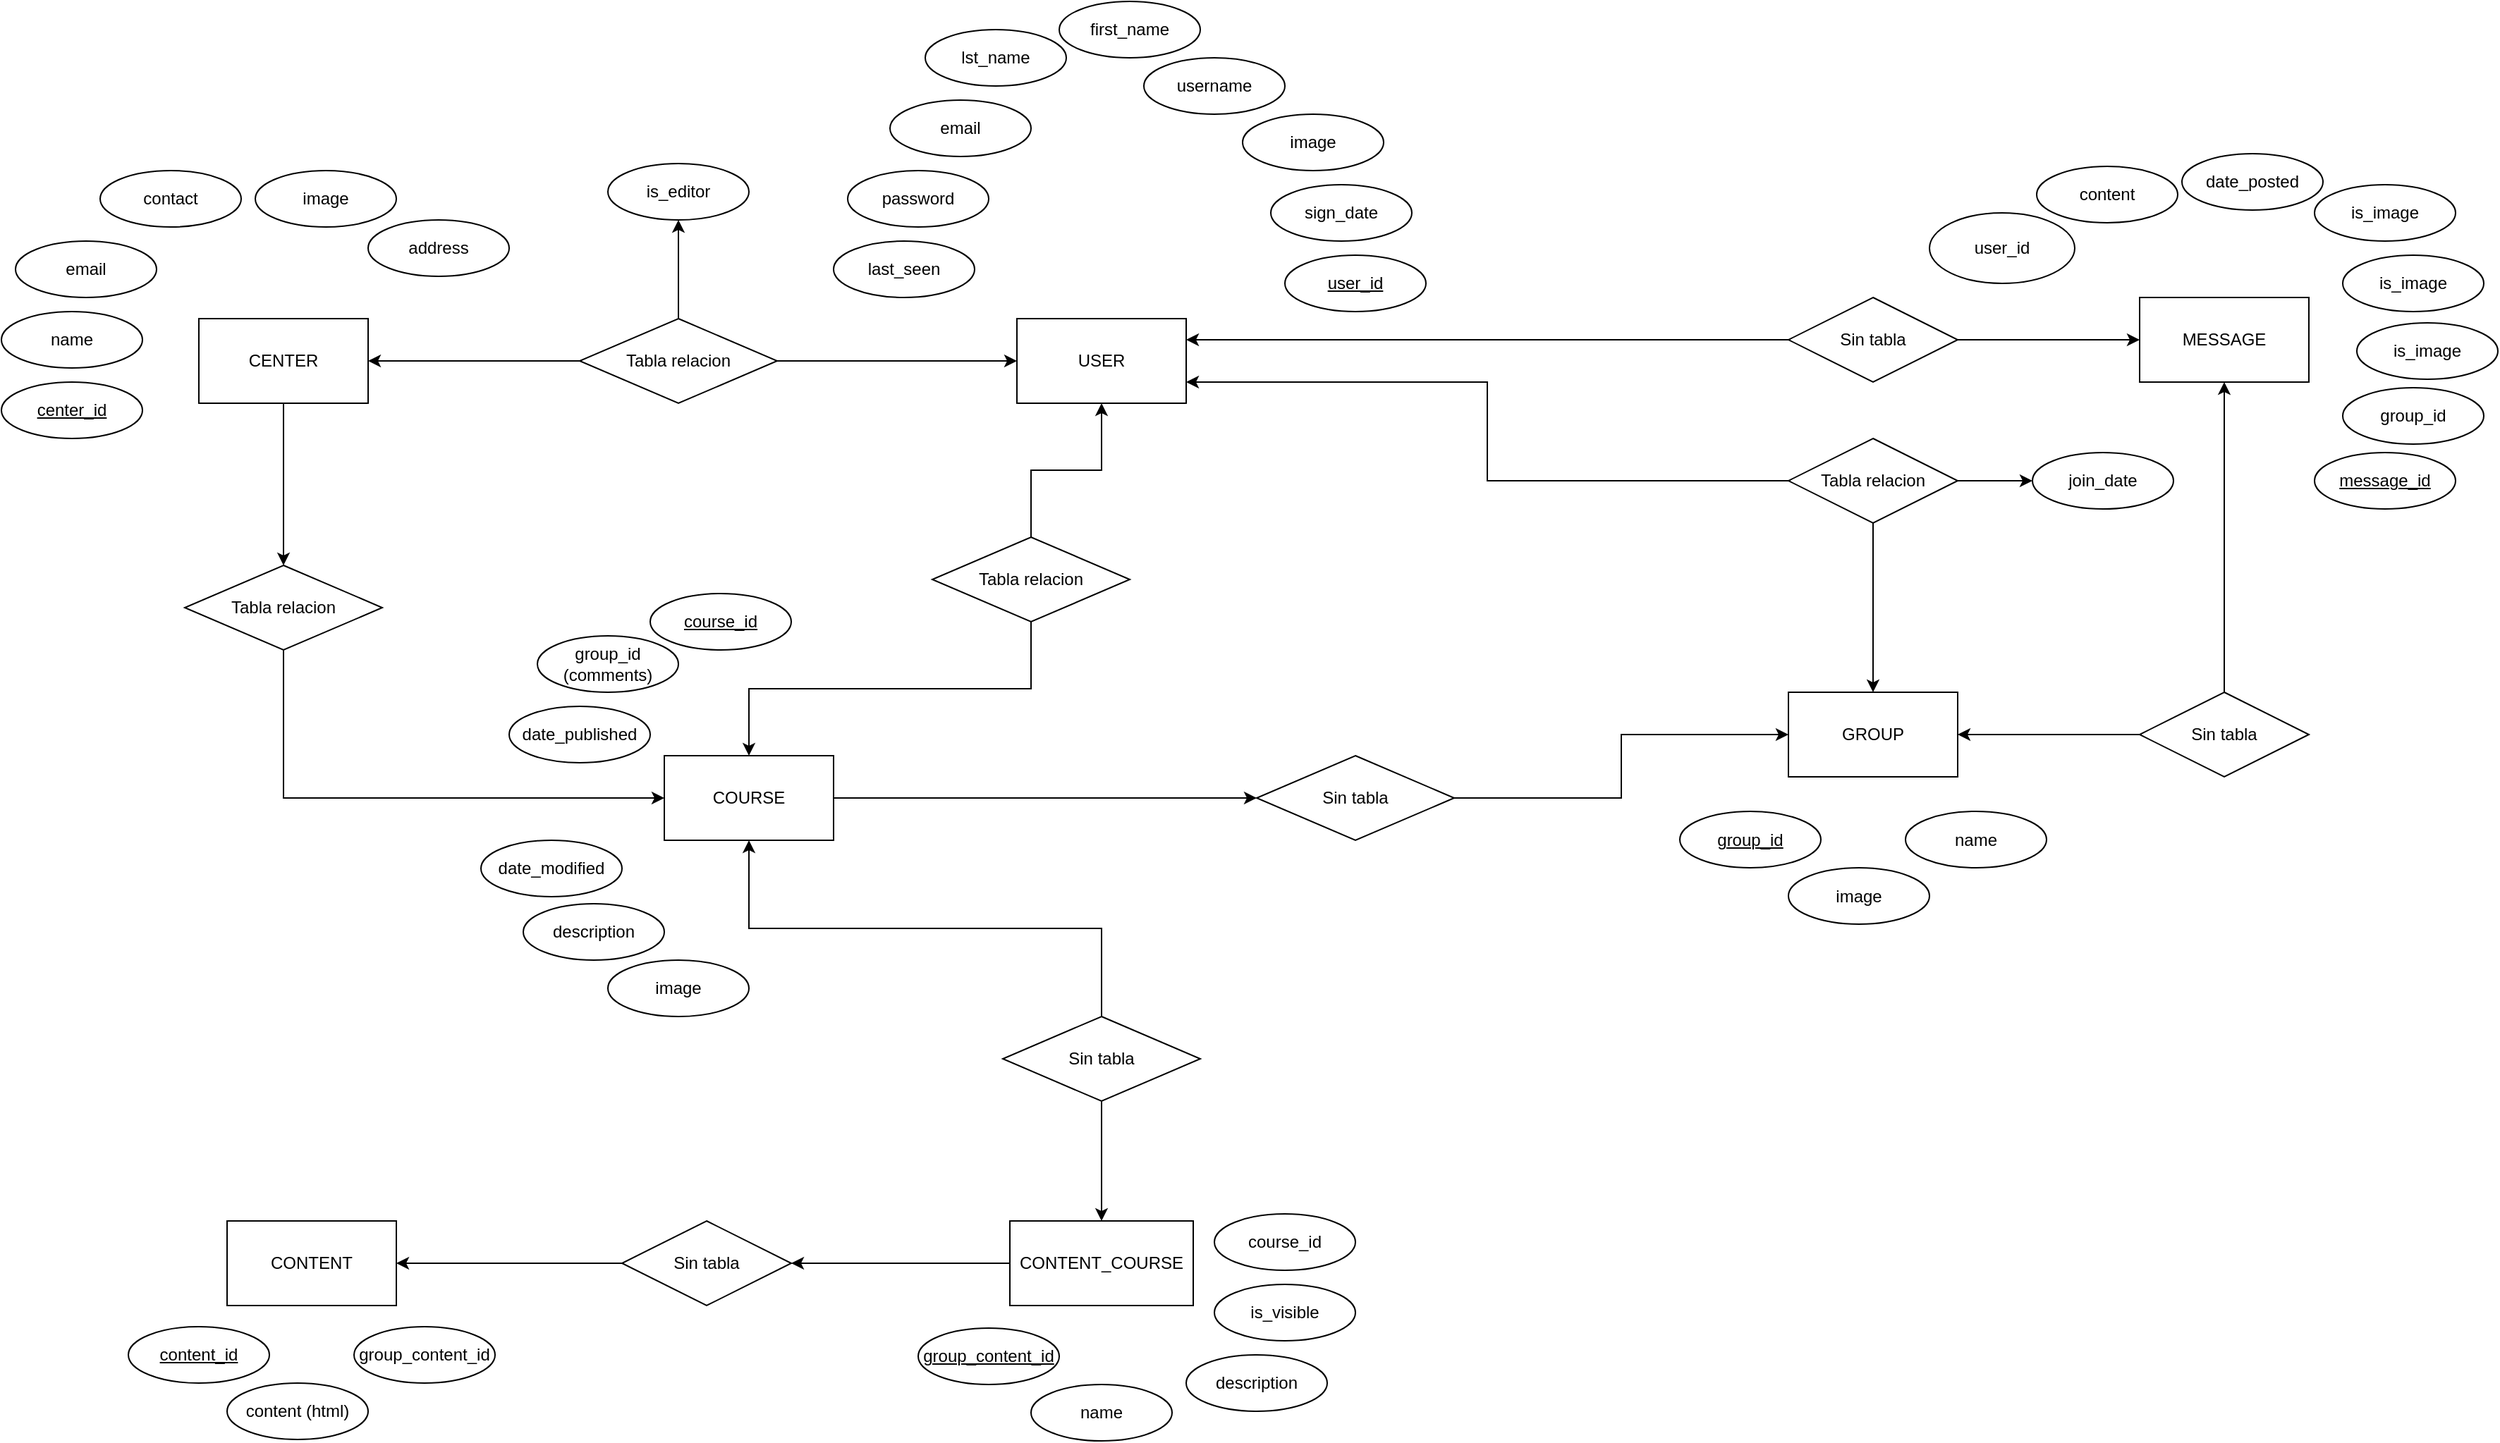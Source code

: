 <mxfile version="20.8.16" type="device"><diagram id="NBzacbD4UeQQIRyiop3C" name="Página-1"><mxGraphModel dx="1748" dy="1212" grid="1" gridSize="10" guides="1" tooltips="1" connect="1" arrows="1" fold="1" page="1" pageScale="1" pageWidth="827" pageHeight="1169" math="0" shadow="0"><root><mxCell id="0"/><mxCell id="1" parent="0"/><mxCell id="rsGadWblDq91vnCdEyKO-128" value="GROUP" style="rounded=0;whiteSpace=wrap;html=1;" vertex="1" parent="1"><mxGeometry x="2767" y="850" width="120" height="60" as="geometry"/></mxCell><mxCell id="rsGadWblDq91vnCdEyKO-129" value="MESSAGE" style="rounded=0;whiteSpace=wrap;html=1;" vertex="1" parent="1"><mxGeometry x="3016" y="570" width="120" height="60" as="geometry"/></mxCell><mxCell id="rsGadWblDq91vnCdEyKO-130" value="user_id" style="ellipse;whiteSpace=wrap;html=1;align=center;" vertex="1" parent="1"><mxGeometry x="2867" y="510" width="103" height="50" as="geometry"/></mxCell><mxCell id="rsGadWblDq91vnCdEyKO-131" value="image" style="ellipse;whiteSpace=wrap;html=1;align=center;" vertex="1" parent="1"><mxGeometry x="2767" y="974.5" width="100" height="40" as="geometry"/></mxCell><mxCell id="rsGadWblDq91vnCdEyKO-132" value="group_id" style="ellipse;whiteSpace=wrap;html=1;align=center;fontStyle=4;" vertex="1" parent="1"><mxGeometry x="2690" y="934.5" width="100" height="40" as="geometry"/></mxCell><mxCell id="rsGadWblDq91vnCdEyKO-133" value="message_id" style="ellipse;whiteSpace=wrap;html=1;align=center;fontStyle=4;" vertex="1" parent="1"><mxGeometry x="3140" y="680" width="100" height="40" as="geometry"/></mxCell><mxCell id="rsGadWblDq91vnCdEyKO-134" value="group_id" style="ellipse;whiteSpace=wrap;html=1;align=center;" vertex="1" parent="1"><mxGeometry x="3160" y="634" width="100" height="40" as="geometry"/></mxCell><mxCell id="rsGadWblDq91vnCdEyKO-135" value="content" style="ellipse;whiteSpace=wrap;html=1;align=center;" vertex="1" parent="1"><mxGeometry x="2943" y="477" width="100" height="40" as="geometry"/></mxCell><mxCell id="rsGadWblDq91vnCdEyKO-136" value="is_image" style="ellipse;whiteSpace=wrap;html=1;align=center;" vertex="1" parent="1"><mxGeometry x="3140" y="490" width="100" height="40" as="geometry"/></mxCell><mxCell id="rsGadWblDq91vnCdEyKO-137" value="name" style="ellipse;whiteSpace=wrap;html=1;align=center;" vertex="1" parent="1"><mxGeometry x="2850" y="934.5" width="100" height="40" as="geometry"/></mxCell><mxCell id="rsGadWblDq91vnCdEyKO-138" style="edgeStyle=orthogonalEdgeStyle;rounded=0;orthogonalLoop=1;jettySize=auto;html=1;entryX=0;entryY=0.5;entryDx=0;entryDy=0;" edge="1" parent="1" source="rsGadWblDq91vnCdEyKO-139" target="rsGadWblDq91vnCdEyKO-129"><mxGeometry relative="1" as="geometry"/></mxCell><mxCell id="rsGadWblDq91vnCdEyKO-190" style="edgeStyle=orthogonalEdgeStyle;rounded=0;orthogonalLoop=1;jettySize=auto;html=1;exitX=0;exitY=0.5;exitDx=0;exitDy=0;entryX=1;entryY=0.25;entryDx=0;entryDy=0;" edge="1" parent="1" source="rsGadWblDq91vnCdEyKO-139" target="rsGadWblDq91vnCdEyKO-153"><mxGeometry relative="1" as="geometry"/></mxCell><mxCell id="rsGadWblDq91vnCdEyKO-139" value="Sin tabla" style="shape=rhombus;perimeter=rhombusPerimeter;whiteSpace=wrap;html=1;align=center;" vertex="1" parent="1"><mxGeometry x="2767" y="570" width="120" height="60" as="geometry"/></mxCell><mxCell id="rsGadWblDq91vnCdEyKO-140" style="edgeStyle=orthogonalEdgeStyle;rounded=0;orthogonalLoop=1;jettySize=auto;html=1;exitX=0.5;exitY=1;exitDx=0;exitDy=0;entryX=0.5;entryY=0;entryDx=0;entryDy=0;" edge="1" parent="1" source="rsGadWblDq91vnCdEyKO-142" target="rsGadWblDq91vnCdEyKO-128"><mxGeometry relative="1" as="geometry"/></mxCell><mxCell id="rsGadWblDq91vnCdEyKO-141" style="edgeStyle=orthogonalEdgeStyle;rounded=0;orthogonalLoop=1;jettySize=auto;html=1;entryX=0;entryY=0.5;entryDx=0;entryDy=0;" edge="1" parent="1" source="rsGadWblDq91vnCdEyKO-142" target="rsGadWblDq91vnCdEyKO-149"><mxGeometry relative="1" as="geometry"/></mxCell><mxCell id="rsGadWblDq91vnCdEyKO-191" style="edgeStyle=orthogonalEdgeStyle;rounded=0;orthogonalLoop=1;jettySize=auto;html=1;entryX=1;entryY=0.75;entryDx=0;entryDy=0;" edge="1" parent="1" source="rsGadWblDq91vnCdEyKO-142" target="rsGadWblDq91vnCdEyKO-153"><mxGeometry relative="1" as="geometry"/></mxCell><mxCell id="rsGadWblDq91vnCdEyKO-142" value="Tabla relacion" style="shape=rhombus;perimeter=rhombusPerimeter;whiteSpace=wrap;html=1;align=center;" vertex="1" parent="1"><mxGeometry x="2767" y="670" width="120" height="60" as="geometry"/></mxCell><mxCell id="rsGadWblDq91vnCdEyKO-143" style="edgeStyle=orthogonalEdgeStyle;rounded=0;orthogonalLoop=1;jettySize=auto;html=1;entryX=1;entryY=0.5;entryDx=0;entryDy=0;" edge="1" parent="1" source="rsGadWblDq91vnCdEyKO-145" target="rsGadWblDq91vnCdEyKO-128"><mxGeometry relative="1" as="geometry"/></mxCell><mxCell id="rsGadWblDq91vnCdEyKO-144" style="edgeStyle=orthogonalEdgeStyle;rounded=0;orthogonalLoop=1;jettySize=auto;html=1;entryX=0.5;entryY=1;entryDx=0;entryDy=0;" edge="1" parent="1" source="rsGadWblDq91vnCdEyKO-145" target="rsGadWblDq91vnCdEyKO-129"><mxGeometry relative="1" as="geometry"/></mxCell><mxCell id="rsGadWblDq91vnCdEyKO-145" value="Sin tabla" style="shape=rhombus;perimeter=rhombusPerimeter;whiteSpace=wrap;html=1;align=center;" vertex="1" parent="1"><mxGeometry x="3016" y="850" width="120" height="60" as="geometry"/></mxCell><mxCell id="rsGadWblDq91vnCdEyKO-146" value="is_image" style="ellipse;whiteSpace=wrap;html=1;align=center;" vertex="1" parent="1"><mxGeometry x="3170" y="588" width="100" height="40" as="geometry"/></mxCell><mxCell id="rsGadWblDq91vnCdEyKO-147" value="is_image" style="ellipse;whiteSpace=wrap;html=1;align=center;" vertex="1" parent="1"><mxGeometry x="3160" y="540" width="100" height="40" as="geometry"/></mxCell><mxCell id="rsGadWblDq91vnCdEyKO-148" value="date_posted" style="ellipse;whiteSpace=wrap;html=1;align=center;" vertex="1" parent="1"><mxGeometry x="3046" y="468" width="100" height="40" as="geometry"/></mxCell><mxCell id="rsGadWblDq91vnCdEyKO-149" value="join_date" style="ellipse;whiteSpace=wrap;html=1;align=center;" vertex="1" parent="1"><mxGeometry x="2940" y="680" width="100" height="40" as="geometry"/></mxCell><mxCell id="rsGadWblDq91vnCdEyKO-153" value="USER" style="rounded=0;whiteSpace=wrap;html=1;" vertex="1" parent="1"><mxGeometry x="2220" y="585" width="120" height="60" as="geometry"/></mxCell><mxCell id="rsGadWblDq91vnCdEyKO-154" style="edgeStyle=orthogonalEdgeStyle;rounded=0;orthogonalLoop=1;jettySize=auto;html=1;exitX=0;exitY=0.5;exitDx=0;exitDy=0;entryX=1;entryY=0.5;entryDx=0;entryDy=0;" edge="1" parent="1" source="rsGadWblDq91vnCdEyKO-155" target="rsGadWblDq91vnCdEyKO-165"><mxGeometry relative="1" as="geometry"/></mxCell><mxCell id="rsGadWblDq91vnCdEyKO-155" value="CONTENT_COURSE" style="rounded=0;whiteSpace=wrap;html=1;" vertex="1" parent="1"><mxGeometry x="2215" y="1225" width="130" height="60" as="geometry"/></mxCell><mxCell id="rsGadWblDq91vnCdEyKO-156" value="password" style="ellipse;whiteSpace=wrap;html=1;align=center;" vertex="1" parent="1"><mxGeometry x="2100" y="480" width="100" height="40" as="geometry"/></mxCell><mxCell id="rsGadWblDq91vnCdEyKO-157" value="email" style="ellipse;whiteSpace=wrap;html=1;align=center;" vertex="1" parent="1"><mxGeometry x="2130" y="430" width="100" height="40" as="geometry"/></mxCell><mxCell id="rsGadWblDq91vnCdEyKO-158" value="username" style="ellipse;whiteSpace=wrap;html=1;align=center;" vertex="1" parent="1"><mxGeometry x="2310" y="400" width="100" height="40" as="geometry"/></mxCell><mxCell id="rsGadWblDq91vnCdEyKO-159" value="sign_date" style="ellipse;whiteSpace=wrap;html=1;align=center;" vertex="1" parent="1"><mxGeometry x="2400" y="490" width="100" height="40" as="geometry"/></mxCell><mxCell id="rsGadWblDq91vnCdEyKO-160" value="CONTENT" style="rounded=0;whiteSpace=wrap;html=1;" vertex="1" parent="1"><mxGeometry x="1660" y="1225" width="120" height="60" as="geometry"/></mxCell><mxCell id="rsGadWblDq91vnCdEyKO-161" value="user_id" style="ellipse;whiteSpace=wrap;html=1;align=center;fontStyle=4;" vertex="1" parent="1"><mxGeometry x="2410" y="540" width="100" height="40" as="geometry"/></mxCell><mxCell id="rsGadWblDq91vnCdEyKO-162" value="group_content_id" style="ellipse;whiteSpace=wrap;html=1;align=center;fontStyle=4;" vertex="1" parent="1"><mxGeometry x="2150" y="1301" width="100" height="40" as="geometry"/></mxCell><mxCell id="rsGadWblDq91vnCdEyKO-163" value="content_id" style="ellipse;whiteSpace=wrap;html=1;align=center;fontStyle=4;" vertex="1" parent="1"><mxGeometry x="1590" y="1300" width="100" height="40" as="geometry"/></mxCell><mxCell id="rsGadWblDq91vnCdEyKO-164" style="edgeStyle=orthogonalEdgeStyle;rounded=0;orthogonalLoop=1;jettySize=auto;html=1;entryX=1;entryY=0.5;entryDx=0;entryDy=0;" edge="1" parent="1" source="rsGadWblDq91vnCdEyKO-165" target="rsGadWblDq91vnCdEyKO-160"><mxGeometry relative="1" as="geometry"/></mxCell><mxCell id="rsGadWblDq91vnCdEyKO-165" value="Sin tabla" style="shape=rhombus;perimeter=rhombusPerimeter;whiteSpace=wrap;html=1;align=center;" vertex="1" parent="1"><mxGeometry x="1940" y="1225" width="120" height="60" as="geometry"/></mxCell><mxCell id="rsGadWblDq91vnCdEyKO-166" value="content (html)" style="ellipse;whiteSpace=wrap;html=1;align=center;" vertex="1" parent="1"><mxGeometry x="1660" y="1340" width="100" height="40" as="geometry"/></mxCell><mxCell id="rsGadWblDq91vnCdEyKO-167" style="edgeStyle=orthogonalEdgeStyle;rounded=0;orthogonalLoop=1;jettySize=auto;html=1;exitX=1;exitY=0.5;exitDx=0;exitDy=0;entryX=0;entryY=0.5;entryDx=0;entryDy=0;" edge="1" parent="1" source="rsGadWblDq91vnCdEyKO-168" target="rsGadWblDq91vnCdEyKO-181"><mxGeometry relative="1" as="geometry"/></mxCell><mxCell id="rsGadWblDq91vnCdEyKO-168" value="COURSE" style="rounded=0;whiteSpace=wrap;html=1;" vertex="1" parent="1"><mxGeometry x="1970" y="895" width="120" height="60" as="geometry"/></mxCell><mxCell id="rsGadWblDq91vnCdEyKO-169" style="edgeStyle=orthogonalEdgeStyle;rounded=0;orthogonalLoop=1;jettySize=auto;html=1;exitX=0.5;exitY=1;exitDx=0;exitDy=0;entryX=0.5;entryY=0;entryDx=0;entryDy=0;" edge="1" parent="1" source="rsGadWblDq91vnCdEyKO-171" target="rsGadWblDq91vnCdEyKO-168"><mxGeometry relative="1" as="geometry"/></mxCell><mxCell id="rsGadWblDq91vnCdEyKO-170" style="edgeStyle=orthogonalEdgeStyle;rounded=0;orthogonalLoop=1;jettySize=auto;html=1;exitX=0.5;exitY=0;exitDx=0;exitDy=0;entryX=0.5;entryY=1;entryDx=0;entryDy=0;" edge="1" parent="1" source="rsGadWblDq91vnCdEyKO-171" target="rsGadWblDq91vnCdEyKO-153"><mxGeometry relative="1" as="geometry"/></mxCell><mxCell id="rsGadWblDq91vnCdEyKO-171" value="Tabla relacion" style="shape=rhombus;perimeter=rhombusPerimeter;whiteSpace=wrap;html=1;align=center;" vertex="1" parent="1"><mxGeometry x="2160" y="740" width="140" height="60" as="geometry"/></mxCell><mxCell id="rsGadWblDq91vnCdEyKO-172" style="edgeStyle=orthogonalEdgeStyle;rounded=0;orthogonalLoop=1;jettySize=auto;html=1;exitX=0.5;exitY=1;exitDx=0;exitDy=0;entryX=0.5;entryY=0;entryDx=0;entryDy=0;" edge="1" parent="1" source="rsGadWblDq91vnCdEyKO-174" target="rsGadWblDq91vnCdEyKO-155"><mxGeometry relative="1" as="geometry"/></mxCell><mxCell id="rsGadWblDq91vnCdEyKO-173" style="edgeStyle=orthogonalEdgeStyle;rounded=0;orthogonalLoop=1;jettySize=auto;html=1;exitX=0.5;exitY=0;exitDx=0;exitDy=0;entryX=0.5;entryY=1;entryDx=0;entryDy=0;" edge="1" parent="1" source="rsGadWblDq91vnCdEyKO-174" target="rsGadWblDq91vnCdEyKO-168"><mxGeometry relative="1" as="geometry"/></mxCell><mxCell id="rsGadWblDq91vnCdEyKO-174" value="Sin tabla" style="shape=rhombus;perimeter=rhombusPerimeter;whiteSpace=wrap;html=1;align=center;" vertex="1" parent="1"><mxGeometry x="2210" y="1080" width="140" height="60" as="geometry"/></mxCell><mxCell id="rsGadWblDq91vnCdEyKO-175" value="name" style="ellipse;whiteSpace=wrap;html=1;align=center;" vertex="1" parent="1"><mxGeometry x="2230" y="1341" width="100" height="40" as="geometry"/></mxCell><mxCell id="rsGadWblDq91vnCdEyKO-176" value="description" style="ellipse;whiteSpace=wrap;html=1;align=center;" vertex="1" parent="1"><mxGeometry x="2340" y="1320" width="100" height="40" as="geometry"/></mxCell><mxCell id="rsGadWblDq91vnCdEyKO-177" value="course_id" style="ellipse;whiteSpace=wrap;html=1;align=center;fontStyle=4;" vertex="1" parent="1"><mxGeometry x="1960" y="780" width="100" height="40" as="geometry"/></mxCell><mxCell id="rsGadWblDq91vnCdEyKO-178" value="date_modified" style="ellipse;whiteSpace=wrap;html=1;align=center;" vertex="1" parent="1"><mxGeometry x="1840" y="955" width="100" height="40" as="geometry"/></mxCell><mxCell id="rsGadWblDq91vnCdEyKO-179" value="date_published" style="ellipse;whiteSpace=wrap;html=1;align=center;" vertex="1" parent="1"><mxGeometry x="1860" y="860" width="100" height="40" as="geometry"/></mxCell><mxCell id="rsGadWblDq91vnCdEyKO-180" value="group_id (comments)" style="ellipse;whiteSpace=wrap;html=1;align=center;" vertex="1" parent="1"><mxGeometry x="1880" y="810" width="100" height="40" as="geometry"/></mxCell><mxCell id="rsGadWblDq91vnCdEyKO-192" style="edgeStyle=orthogonalEdgeStyle;rounded=0;orthogonalLoop=1;jettySize=auto;html=1;entryX=0;entryY=0.5;entryDx=0;entryDy=0;" edge="1" parent="1" source="rsGadWblDq91vnCdEyKO-181" target="rsGadWblDq91vnCdEyKO-128"><mxGeometry relative="1" as="geometry"/></mxCell><mxCell id="rsGadWblDq91vnCdEyKO-181" value="Sin tabla" style="shape=rhombus;perimeter=rhombusPerimeter;whiteSpace=wrap;html=1;align=center;" vertex="1" parent="1"><mxGeometry x="2390" y="895" width="140" height="60" as="geometry"/></mxCell><mxCell id="rsGadWblDq91vnCdEyKO-182" value="image" style="ellipse;whiteSpace=wrap;html=1;align=center;" vertex="1" parent="1"><mxGeometry x="1930" y="1040" width="100" height="40" as="geometry"/></mxCell><mxCell id="rsGadWblDq91vnCdEyKO-183" value="description" style="ellipse;whiteSpace=wrap;html=1;align=center;" vertex="1" parent="1"><mxGeometry x="1870" y="1000" width="100" height="40" as="geometry"/></mxCell><mxCell id="rsGadWblDq91vnCdEyKO-184" value="group_content_id" style="ellipse;whiteSpace=wrap;html=1;align=center;" vertex="1" parent="1"><mxGeometry x="1750" y="1300" width="100" height="40" as="geometry"/></mxCell><mxCell id="rsGadWblDq91vnCdEyKO-185" value="is_visible" style="ellipse;whiteSpace=wrap;html=1;align=center;" vertex="1" parent="1"><mxGeometry x="2360" y="1270" width="100" height="40" as="geometry"/></mxCell><mxCell id="rsGadWblDq91vnCdEyKO-186" value="course_id" style="ellipse;whiteSpace=wrap;html=1;align=center;" vertex="1" parent="1"><mxGeometry x="2360" y="1220" width="100" height="40" as="geometry"/></mxCell><mxCell id="rsGadWblDq91vnCdEyKO-187" value="image" style="ellipse;whiteSpace=wrap;html=1;align=center;" vertex="1" parent="1"><mxGeometry x="2380" y="440" width="100" height="40" as="geometry"/></mxCell><mxCell id="rsGadWblDq91vnCdEyKO-188" value="last_seen" style="ellipse;whiteSpace=wrap;html=1;align=center;" vertex="1" parent="1"><mxGeometry x="2090" y="530" width="100" height="40" as="geometry"/></mxCell><mxCell id="rsGadWblDq91vnCdEyKO-223" style="edgeStyle=orthogonalEdgeStyle;rounded=0;orthogonalLoop=1;jettySize=auto;html=1;entryX=0.5;entryY=0;entryDx=0;entryDy=0;" edge="1" parent="1" source="rsGadWblDq91vnCdEyKO-189" target="rsGadWblDq91vnCdEyKO-218"><mxGeometry relative="1" as="geometry"/></mxCell><mxCell id="rsGadWblDq91vnCdEyKO-189" value="CENTER" style="rounded=0;whiteSpace=wrap;html=1;" vertex="1" parent="1"><mxGeometry x="1640" y="585" width="120" height="60" as="geometry"/></mxCell><mxCell id="rsGadWblDq91vnCdEyKO-194" style="edgeStyle=orthogonalEdgeStyle;rounded=0;orthogonalLoop=1;jettySize=auto;html=1;entryX=0;entryY=0.5;entryDx=0;entryDy=0;" edge="1" parent="1" source="rsGadWblDq91vnCdEyKO-193" target="rsGadWblDq91vnCdEyKO-153"><mxGeometry relative="1" as="geometry"/></mxCell><mxCell id="rsGadWblDq91vnCdEyKO-195" style="edgeStyle=orthogonalEdgeStyle;rounded=0;orthogonalLoop=1;jettySize=auto;html=1;entryX=1;entryY=0.5;entryDx=0;entryDy=0;" edge="1" parent="1" source="rsGadWblDq91vnCdEyKO-193" target="rsGadWblDq91vnCdEyKO-189"><mxGeometry relative="1" as="geometry"/></mxCell><mxCell id="rsGadWblDq91vnCdEyKO-217" style="edgeStyle=orthogonalEdgeStyle;rounded=0;orthogonalLoop=1;jettySize=auto;html=1;entryX=0.5;entryY=1;entryDx=0;entryDy=0;" edge="1" parent="1" source="rsGadWblDq91vnCdEyKO-193" target="rsGadWblDq91vnCdEyKO-216"><mxGeometry relative="1" as="geometry"/></mxCell><mxCell id="rsGadWblDq91vnCdEyKO-193" value="Tabla relacion" style="shape=rhombus;perimeter=rhombusPerimeter;whiteSpace=wrap;html=1;align=center;" vertex="1" parent="1"><mxGeometry x="1910" y="585" width="140" height="60" as="geometry"/></mxCell><mxCell id="rsGadWblDq91vnCdEyKO-196" value="center_id" style="ellipse;whiteSpace=wrap;html=1;align=center;fontStyle=4;" vertex="1" parent="1"><mxGeometry x="1500" y="630" width="100" height="40" as="geometry"/></mxCell><mxCell id="rsGadWblDq91vnCdEyKO-197" value="name" style="ellipse;whiteSpace=wrap;html=1;align=center;" vertex="1" parent="1"><mxGeometry x="1500" y="580" width="100" height="40" as="geometry"/></mxCell><mxCell id="rsGadWblDq91vnCdEyKO-198" value="first_name" style="ellipse;whiteSpace=wrap;html=1;align=center;" vertex="1" parent="1"><mxGeometry x="2250" y="360" width="100" height="40" as="geometry"/></mxCell><mxCell id="rsGadWblDq91vnCdEyKO-199" value="lst_name" style="ellipse;whiteSpace=wrap;html=1;align=center;" vertex="1" parent="1"><mxGeometry x="2155" y="380" width="100" height="40" as="geometry"/></mxCell><mxCell id="rsGadWblDq91vnCdEyKO-200" value="address" style="ellipse;whiteSpace=wrap;html=1;align=center;" vertex="1" parent="1"><mxGeometry x="1760" y="515" width="100" height="40" as="geometry"/></mxCell><mxCell id="rsGadWblDq91vnCdEyKO-205" value="image" style="ellipse;whiteSpace=wrap;html=1;align=center;" vertex="1" parent="1"><mxGeometry x="1680" y="480" width="100" height="40" as="geometry"/></mxCell><mxCell id="rsGadWblDq91vnCdEyKO-206" value="email" style="ellipse;whiteSpace=wrap;html=1;align=center;" vertex="1" parent="1"><mxGeometry x="1510" y="530" width="100" height="40" as="geometry"/></mxCell><mxCell id="rsGadWblDq91vnCdEyKO-207" value="contact" style="ellipse;whiteSpace=wrap;html=1;align=center;" vertex="1" parent="1"><mxGeometry x="1570" y="480" width="100" height="40" as="geometry"/></mxCell><mxCell id="rsGadWblDq91vnCdEyKO-216" value="is_editor" style="ellipse;whiteSpace=wrap;html=1;align=center;" vertex="1" parent="1"><mxGeometry x="1930" y="475" width="100" height="40" as="geometry"/></mxCell><mxCell id="rsGadWblDq91vnCdEyKO-225" style="edgeStyle=orthogonalEdgeStyle;rounded=0;orthogonalLoop=1;jettySize=auto;html=1;exitX=0.5;exitY=1;exitDx=0;exitDy=0;entryX=0;entryY=0.5;entryDx=0;entryDy=0;" edge="1" parent="1" source="rsGadWblDq91vnCdEyKO-218" target="rsGadWblDq91vnCdEyKO-168"><mxGeometry relative="1" as="geometry"/></mxCell><mxCell id="rsGadWblDq91vnCdEyKO-218" value="Tabla relacion" style="shape=rhombus;perimeter=rhombusPerimeter;whiteSpace=wrap;html=1;align=center;" vertex="1" parent="1"><mxGeometry x="1630" y="760" width="140" height="60" as="geometry"/></mxCell></root></mxGraphModel></diagram></mxfile>